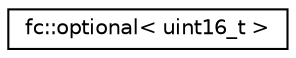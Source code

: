 digraph "Graphical Class Hierarchy"
{
  edge [fontname="Helvetica",fontsize="10",labelfontname="Helvetica",labelfontsize="10"];
  node [fontname="Helvetica",fontsize="10",shape=record];
  rankdir="LR";
  Node0 [label="fc::optional\< uint16_t \>",height=0.2,width=0.4,color="black", fillcolor="white", style="filled",URL="$classfc_1_1optional.html"];
}

